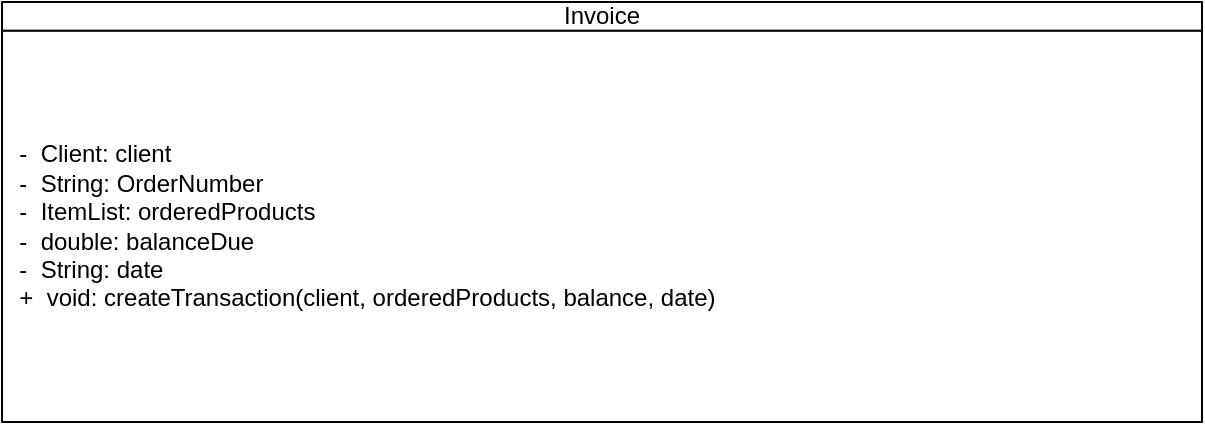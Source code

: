 <mxfile version="12.6.6" type="github">
  <diagram id="CLRaHryyYa0xOvTVhCor" name="Page-1">
    <mxGraphModel dx="1646" dy="1038" grid="1" gridSize="10" guides="1" tooltips="1" connect="1" arrows="1" fold="1" page="1" pageScale="1" pageWidth="850" pageHeight="1100" math="0" shadow="0">
      <root>
        <mxCell id="0"/>
        <mxCell id="1" parent="0"/>
        <mxCell id="xvll8Nh_N9pdd9aSw5_w-8" value="-" style="group" parent="1" vertex="1" connectable="0">
          <mxGeometry x="470" y="40" width="300" height="210" as="geometry"/>
        </mxCell>
        <mxCell id="xvll8Nh_N9pdd9aSw5_w-6" value="Invoice" style="text;html=1;align=center;verticalAlign=middle;whiteSpace=wrap;rounded=0;strokeColor=#000000;fillColor=#ffffff;" parent="xvll8Nh_N9pdd9aSw5_w-8" vertex="1">
          <mxGeometry x="-300" width="600" height="14.41" as="geometry"/>
        </mxCell>
        <mxCell id="xvll8Nh_N9pdd9aSw5_w-7" value="&amp;nbsp; -&amp;nbsp; Client: client&lt;br&gt;&amp;nbsp; -&amp;nbsp; String: OrderNumber&lt;br&gt;&amp;nbsp; -&amp;nbsp; ItemList: orderedProducts&lt;br&gt;&amp;nbsp; -&amp;nbsp; double: balanceDue&lt;br&gt;&lt;div&gt;&amp;nbsp; -&amp;nbsp; String: date&lt;/div&gt;&lt;div&gt;&amp;nbsp; +&amp;nbsp; void: createTransaction(client, orderedProducts, balance, date)&lt;br&gt;&lt;/div&gt;" style="text;html=1;align=left;verticalAlign=middle;whiteSpace=wrap;rounded=0;strokeColor=#000000;fillColor=#ffffff;" parent="xvll8Nh_N9pdd9aSw5_w-8" vertex="1">
          <mxGeometry x="-300" y="14.41" width="600" height="195.59" as="geometry"/>
        </mxCell>
      </root>
    </mxGraphModel>
  </diagram>
</mxfile>
